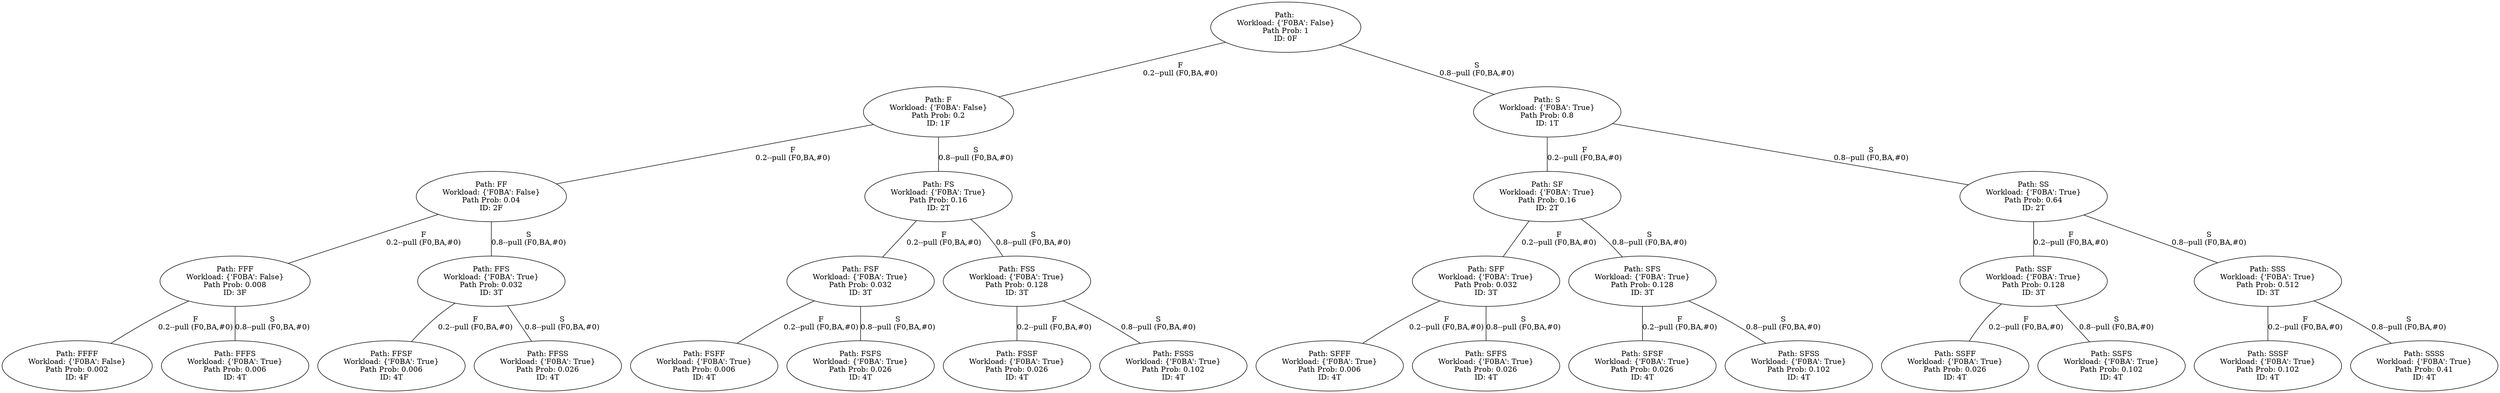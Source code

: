 graph "graph" {
	"" [label="Path: 
Workload: {'F0BA': False}
Path Prob: 1
ID: 0F"]
	"" [label="Path: 
Workload: {'F0BA': False}
Path Prob: 1
ID: 0F"]
	"" -- F [label="F
0.2--pull (F0,BA,#0)"]
	F [label="Path: F
Workload: {'F0BA': False}
Path Prob: 0.2
ID: 1F"]
	F [label="Path: F
Workload: {'F0BA': False}
Path Prob: 0.2
ID: 1F"]
	F -- FF [label="F
0.2--pull (F0,BA,#0)"]
	FF [label="Path: FF
Workload: {'F0BA': False}
Path Prob: 0.04
ID: 2F"]
	FF [label="Path: FF
Workload: {'F0BA': False}
Path Prob: 0.04
ID: 2F"]
	FF -- FFF [label="F
0.2--pull (F0,BA,#0)"]
	FFF [label="Path: FFF
Workload: {'F0BA': False}
Path Prob: 0.008
ID: 3F"]
	FFF [label="Path: FFF
Workload: {'F0BA': False}
Path Prob: 0.008
ID: 3F"]
	FFF -- FFFF [label="F
0.2--pull (F0,BA,#0)"]
	FFFF [label="Path: FFFF
Workload: {'F0BA': False}
Path Prob: 0.002
ID: 4F"]
	FFF [label="Path: FFF
Workload: {'F0BA': False}
Path Prob: 0.008
ID: 3F"]
	FFF -- FFFS [label="S
0.8--pull (F0,BA,#0)"]
	FFFS [label="Path: FFFS
Workload: {'F0BA': True}
Path Prob: 0.006
ID: 4T"]
	FF [label="Path: FF
Workload: {'F0BA': False}
Path Prob: 0.04
ID: 2F"]
	FF -- FFS [label="S
0.8--pull (F0,BA,#0)"]
	FFS [label="Path: FFS
Workload: {'F0BA': True}
Path Prob: 0.032
ID: 3T"]
	FFS [label="Path: FFS
Workload: {'F0BA': True}
Path Prob: 0.032
ID: 3T"]
	FFS -- FFSF [label="F
0.2--pull (F0,BA,#0)"]
	FFSF [label="Path: FFSF
Workload: {'F0BA': True}
Path Prob: 0.006
ID: 4T"]
	FFS [label="Path: FFS
Workload: {'F0BA': True}
Path Prob: 0.032
ID: 3T"]
	FFS -- FFSS [label="S
0.8--pull (F0,BA,#0)"]
	FFSS [label="Path: FFSS
Workload: {'F0BA': True}
Path Prob: 0.026
ID: 4T"]
	F [label="Path: F
Workload: {'F0BA': False}
Path Prob: 0.2
ID: 1F"]
	F -- FS [label="S
0.8--pull (F0,BA,#0)"]
	FS [label="Path: FS
Workload: {'F0BA': True}
Path Prob: 0.16
ID: 2T"]
	FS [label="Path: FS
Workload: {'F0BA': True}
Path Prob: 0.16
ID: 2T"]
	FS -- FSF [label="F
0.2--pull (F0,BA,#0)"]
	FSF [label="Path: FSF
Workload: {'F0BA': True}
Path Prob: 0.032
ID: 3T"]
	FSF [label="Path: FSF
Workload: {'F0BA': True}
Path Prob: 0.032
ID: 3T"]
	FSF -- FSFF [label="F
0.2--pull (F0,BA,#0)"]
	FSFF [label="Path: FSFF
Workload: {'F0BA': True}
Path Prob: 0.006
ID: 4T"]
	FSF [label="Path: FSF
Workload: {'F0BA': True}
Path Prob: 0.032
ID: 3T"]
	FSF -- FSFS [label="S
0.8--pull (F0,BA,#0)"]
	FSFS [label="Path: FSFS
Workload: {'F0BA': True}
Path Prob: 0.026
ID: 4T"]
	FS [label="Path: FS
Workload: {'F0BA': True}
Path Prob: 0.16
ID: 2T"]
	FS -- FSS [label="S
0.8--pull (F0,BA,#0)"]
	FSS [label="Path: FSS
Workload: {'F0BA': True}
Path Prob: 0.128
ID: 3T"]
	FSS [label="Path: FSS
Workload: {'F0BA': True}
Path Prob: 0.128
ID: 3T"]
	FSS -- FSSF [label="F
0.2--pull (F0,BA,#0)"]
	FSSF [label="Path: FSSF
Workload: {'F0BA': True}
Path Prob: 0.026
ID: 4T"]
	FSS [label="Path: FSS
Workload: {'F0BA': True}
Path Prob: 0.128
ID: 3T"]
	FSS -- FSSS [label="S
0.8--pull (F0,BA,#0)"]
	FSSS [label="Path: FSSS
Workload: {'F0BA': True}
Path Prob: 0.102
ID: 4T"]
	"" [label="Path: 
Workload: {'F0BA': False}
Path Prob: 1
ID: 0F"]
	"" -- S [label="S
0.8--pull (F0,BA,#0)"]
	S [label="Path: S
Workload: {'F0BA': True}
Path Prob: 0.8
ID: 1T"]
	S [label="Path: S
Workload: {'F0BA': True}
Path Prob: 0.8
ID: 1T"]
	S -- SF [label="F
0.2--pull (F0,BA,#0)"]
	SF [label="Path: SF
Workload: {'F0BA': True}
Path Prob: 0.16
ID: 2T"]
	SF [label="Path: SF
Workload: {'F0BA': True}
Path Prob: 0.16
ID: 2T"]
	SF -- SFF [label="F
0.2--pull (F0,BA,#0)"]
	SFF [label="Path: SFF
Workload: {'F0BA': True}
Path Prob: 0.032
ID: 3T"]
	SFF [label="Path: SFF
Workload: {'F0BA': True}
Path Prob: 0.032
ID: 3T"]
	SFF -- SFFF [label="F
0.2--pull (F0,BA,#0)"]
	SFFF [label="Path: SFFF
Workload: {'F0BA': True}
Path Prob: 0.006
ID: 4T"]
	SFF [label="Path: SFF
Workload: {'F0BA': True}
Path Prob: 0.032
ID: 3T"]
	SFF -- SFFS [label="S
0.8--pull (F0,BA,#0)"]
	SFFS [label="Path: SFFS
Workload: {'F0BA': True}
Path Prob: 0.026
ID: 4T"]
	SF [label="Path: SF
Workload: {'F0BA': True}
Path Prob: 0.16
ID: 2T"]
	SF -- SFS [label="S
0.8--pull (F0,BA,#0)"]
	SFS [label="Path: SFS
Workload: {'F0BA': True}
Path Prob: 0.128
ID: 3T"]
	SFS [label="Path: SFS
Workload: {'F0BA': True}
Path Prob: 0.128
ID: 3T"]
	SFS -- SFSF [label="F
0.2--pull (F0,BA,#0)"]
	SFSF [label="Path: SFSF
Workload: {'F0BA': True}
Path Prob: 0.026
ID: 4T"]
	SFS [label="Path: SFS
Workload: {'F0BA': True}
Path Prob: 0.128
ID: 3T"]
	SFS -- SFSS [label="S
0.8--pull (F0,BA,#0)"]
	SFSS [label="Path: SFSS
Workload: {'F0BA': True}
Path Prob: 0.102
ID: 4T"]
	S [label="Path: S
Workload: {'F0BA': True}
Path Prob: 0.8
ID: 1T"]
	S -- SS [label="S
0.8--pull (F0,BA,#0)"]
	SS [label="Path: SS
Workload: {'F0BA': True}
Path Prob: 0.64
ID: 2T"]
	SS [label="Path: SS
Workload: {'F0BA': True}
Path Prob: 0.64
ID: 2T"]
	SS -- SSF [label="F
0.2--pull (F0,BA,#0)"]
	SSF [label="Path: SSF
Workload: {'F0BA': True}
Path Prob: 0.128
ID: 3T"]
	SSF [label="Path: SSF
Workload: {'F0BA': True}
Path Prob: 0.128
ID: 3T"]
	SSF -- SSFF [label="F
0.2--pull (F0,BA,#0)"]
	SSFF [label="Path: SSFF
Workload: {'F0BA': True}
Path Prob: 0.026
ID: 4T"]
	SSF [label="Path: SSF
Workload: {'F0BA': True}
Path Prob: 0.128
ID: 3T"]
	SSF -- SSFS [label="S
0.8--pull (F0,BA,#0)"]
	SSFS [label="Path: SSFS
Workload: {'F0BA': True}
Path Prob: 0.102
ID: 4T"]
	SS [label="Path: SS
Workload: {'F0BA': True}
Path Prob: 0.64
ID: 2T"]
	SS -- SSS [label="S
0.8--pull (F0,BA,#0)"]
	SSS [label="Path: SSS
Workload: {'F0BA': True}
Path Prob: 0.512
ID: 3T"]
	SSS [label="Path: SSS
Workload: {'F0BA': True}
Path Prob: 0.512
ID: 3T"]
	SSS -- SSSF [label="F
0.2--pull (F0,BA,#0)"]
	SSSF [label="Path: SSSF
Workload: {'F0BA': True}
Path Prob: 0.102
ID: 4T"]
	SSS [label="Path: SSS
Workload: {'F0BA': True}
Path Prob: 0.512
ID: 3T"]
	SSS -- SSSS [label="S
0.8--pull (F0,BA,#0)"]
	SSSS [label="Path: SSSS
Workload: {'F0BA': True}
Path Prob: 0.41
ID: 4T"]
}
